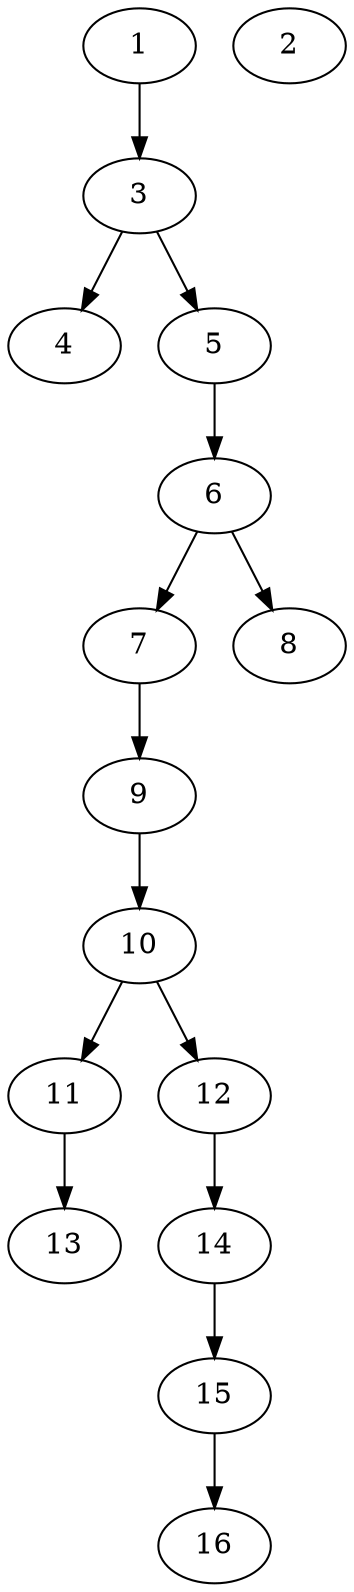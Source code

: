 // DAG (tier=1-easy, mode=data, n=16, ccr=0.342, fat=0.358, density=0.370, regular=0.660, jump=0.076, mindata=1048576, maxdata=8388608)
// DAG automatically generated by daggen at Sun Aug 24 16:33:33 2025
// /home/ermia/Project/Environments/daggen/bin/daggen --dot --ccr 0.342 --fat 0.358 --regular 0.660 --density 0.370 --jump 0.076 --mindata 1048576 --maxdata 8388608 -n 16 
digraph G {
  1 [size="140265627382580248576", alpha="0.04", expect_size="70132813691290124288"]
  1 -> 3 [size ="215968705937408"]
  2 [size="64926030757888000000", alpha="0.08", expect_size="32463015378944000000"]
  3 [size="3111371716570825", alpha="0.06", expect_size="1555685858285412"]
  3 -> 4 [size ="62702797979648"]
  3 -> 5 [size ="62702797979648"]
  4 [size="1119723647230425344", alpha="0.00", expect_size="559861823615212672"]
  5 [size="1897486839862788096", alpha="0.10", expect_size="948743419931394048"]
  5 -> 6 [size ="12261468930048"]
  6 [size="20552811020288000000", alpha="0.14", expect_size="10276405510144000000"]
  6 -> 7 [size ="60025733120000"]
  6 -> 8 [size ="60025733120000"]
  7 [size="379291363936836864", alpha="0.10", expect_size="189645681968418432"]
  7 -> 9 [size ="310096638771200"]
  8 [size="23398178856678952", alpha="0.16", expect_size="11699089428339476"]
  9 [size="24666345680487776", alpha="0.08", expect_size="12333172840243888"]
  9 -> 10 [size ="10692463689728"]
  10 [size="269776955622874688", alpha="0.13", expect_size="134888477811437344"]
  10 -> 11 [size ="127787096604672"]
  10 -> 12 [size ="127787096604672"]
  11 [size="80431355641252320", alpha="0.09", expect_size="40215677820626160"]
  11 -> 13 [size ="156551557939200"]
  12 [size="549490912217521280", alpha="0.15", expect_size="274745456108760640"]
  12 -> 14 [size ="337078772563968"]
  13 [size="68563736305091384", alpha="0.07", expect_size="34281868152545692"]
  14 [size="7697080698990523", alpha="0.05", expect_size="3848540349495261"]
  14 -> 15 [size ="197728088883200"]
  15 [size="1028642817752833408", alpha="0.03", expect_size="514321408876416704"]
  15 -> 16 [size ="462718377132032"]
  16 [size="3609706600356462", alpha="0.15", expect_size="1804853300178231"]
}